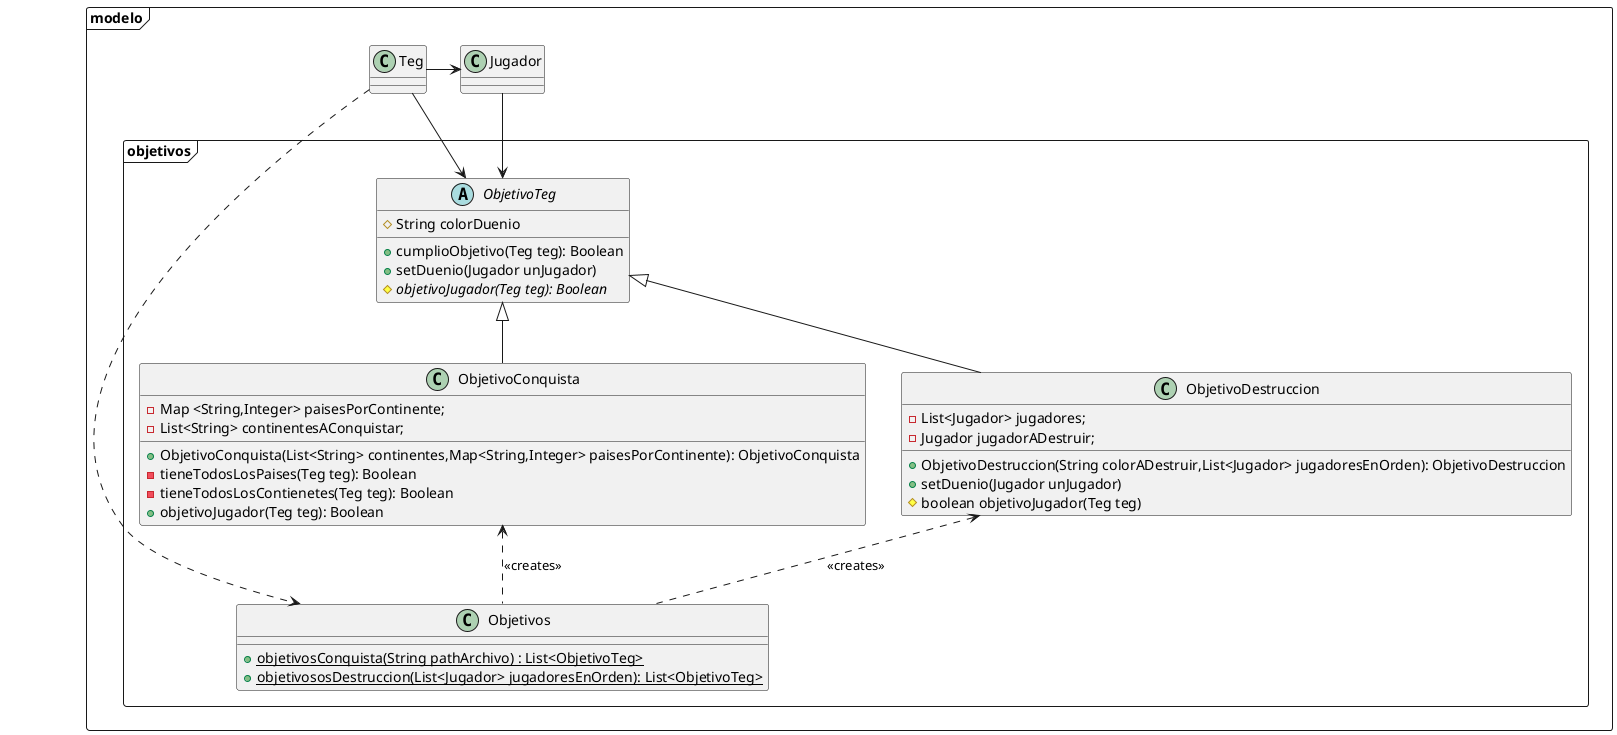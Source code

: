 @startuml clases_package_objetivos-v1

package modelo <<frame>>{

    package objetivos <<frame>>{

        abstract class ObjetivoTeg{
            # String colorDuenio
            + cumplioObjetivo(Teg teg): Boolean
            + setDuenio(Jugador unJugador)
            # {abstract} objetivoJugador(Teg teg): Boolean
        }

        class ObjetivoConquista{
            - Map <String,Integer> paisesPorContinente;
            - List<String> continentesAConquistar;

            + ObjetivoConquista(List<String> continentes,Map<String,Integer> paisesPorContinente): ObjetivoConquista
            - tieneTodosLosPaises(Teg teg): Boolean
            - tieneTodosLosContienetes(Teg teg): Boolean
            + objetivoJugador(Teg teg): Boolean
        }

        class ObjetivoDestruccion{
            - List<Jugador> jugadores;
            - Jugador jugadorADestruir;

            + ObjetivoDestruccion(String colorADestruir,List<Jugador> jugadoresEnOrden): ObjetivoDestruccion
            + setDuenio(Jugador unJugador)
            # boolean objetivoJugador(Teg teg)

        }

        class Objetivos{
            + {static} objetivosConquista(String pathArchivo) : List<ObjetivoTeg>
            + {static}  objetivososDestruccion(List<Jugador> jugadoresEnOrden): List<ObjetivoTeg>
        }

        ObjetivoTeg <|-- ObjetivoDestruccion
        ObjetivoTeg <|-- ObjetivoConquista
        ObjetivoConquista <.. Objetivos: <<creates>>
        ObjetivoDestruccion <.. Objetivos: <<creates>>

    }

    Jugador --> ObjetivoTeg
    Teg -right-> Jugador
    Teg --> ObjetivoTeg
    Teg ..> Objetivos
}
@enduml